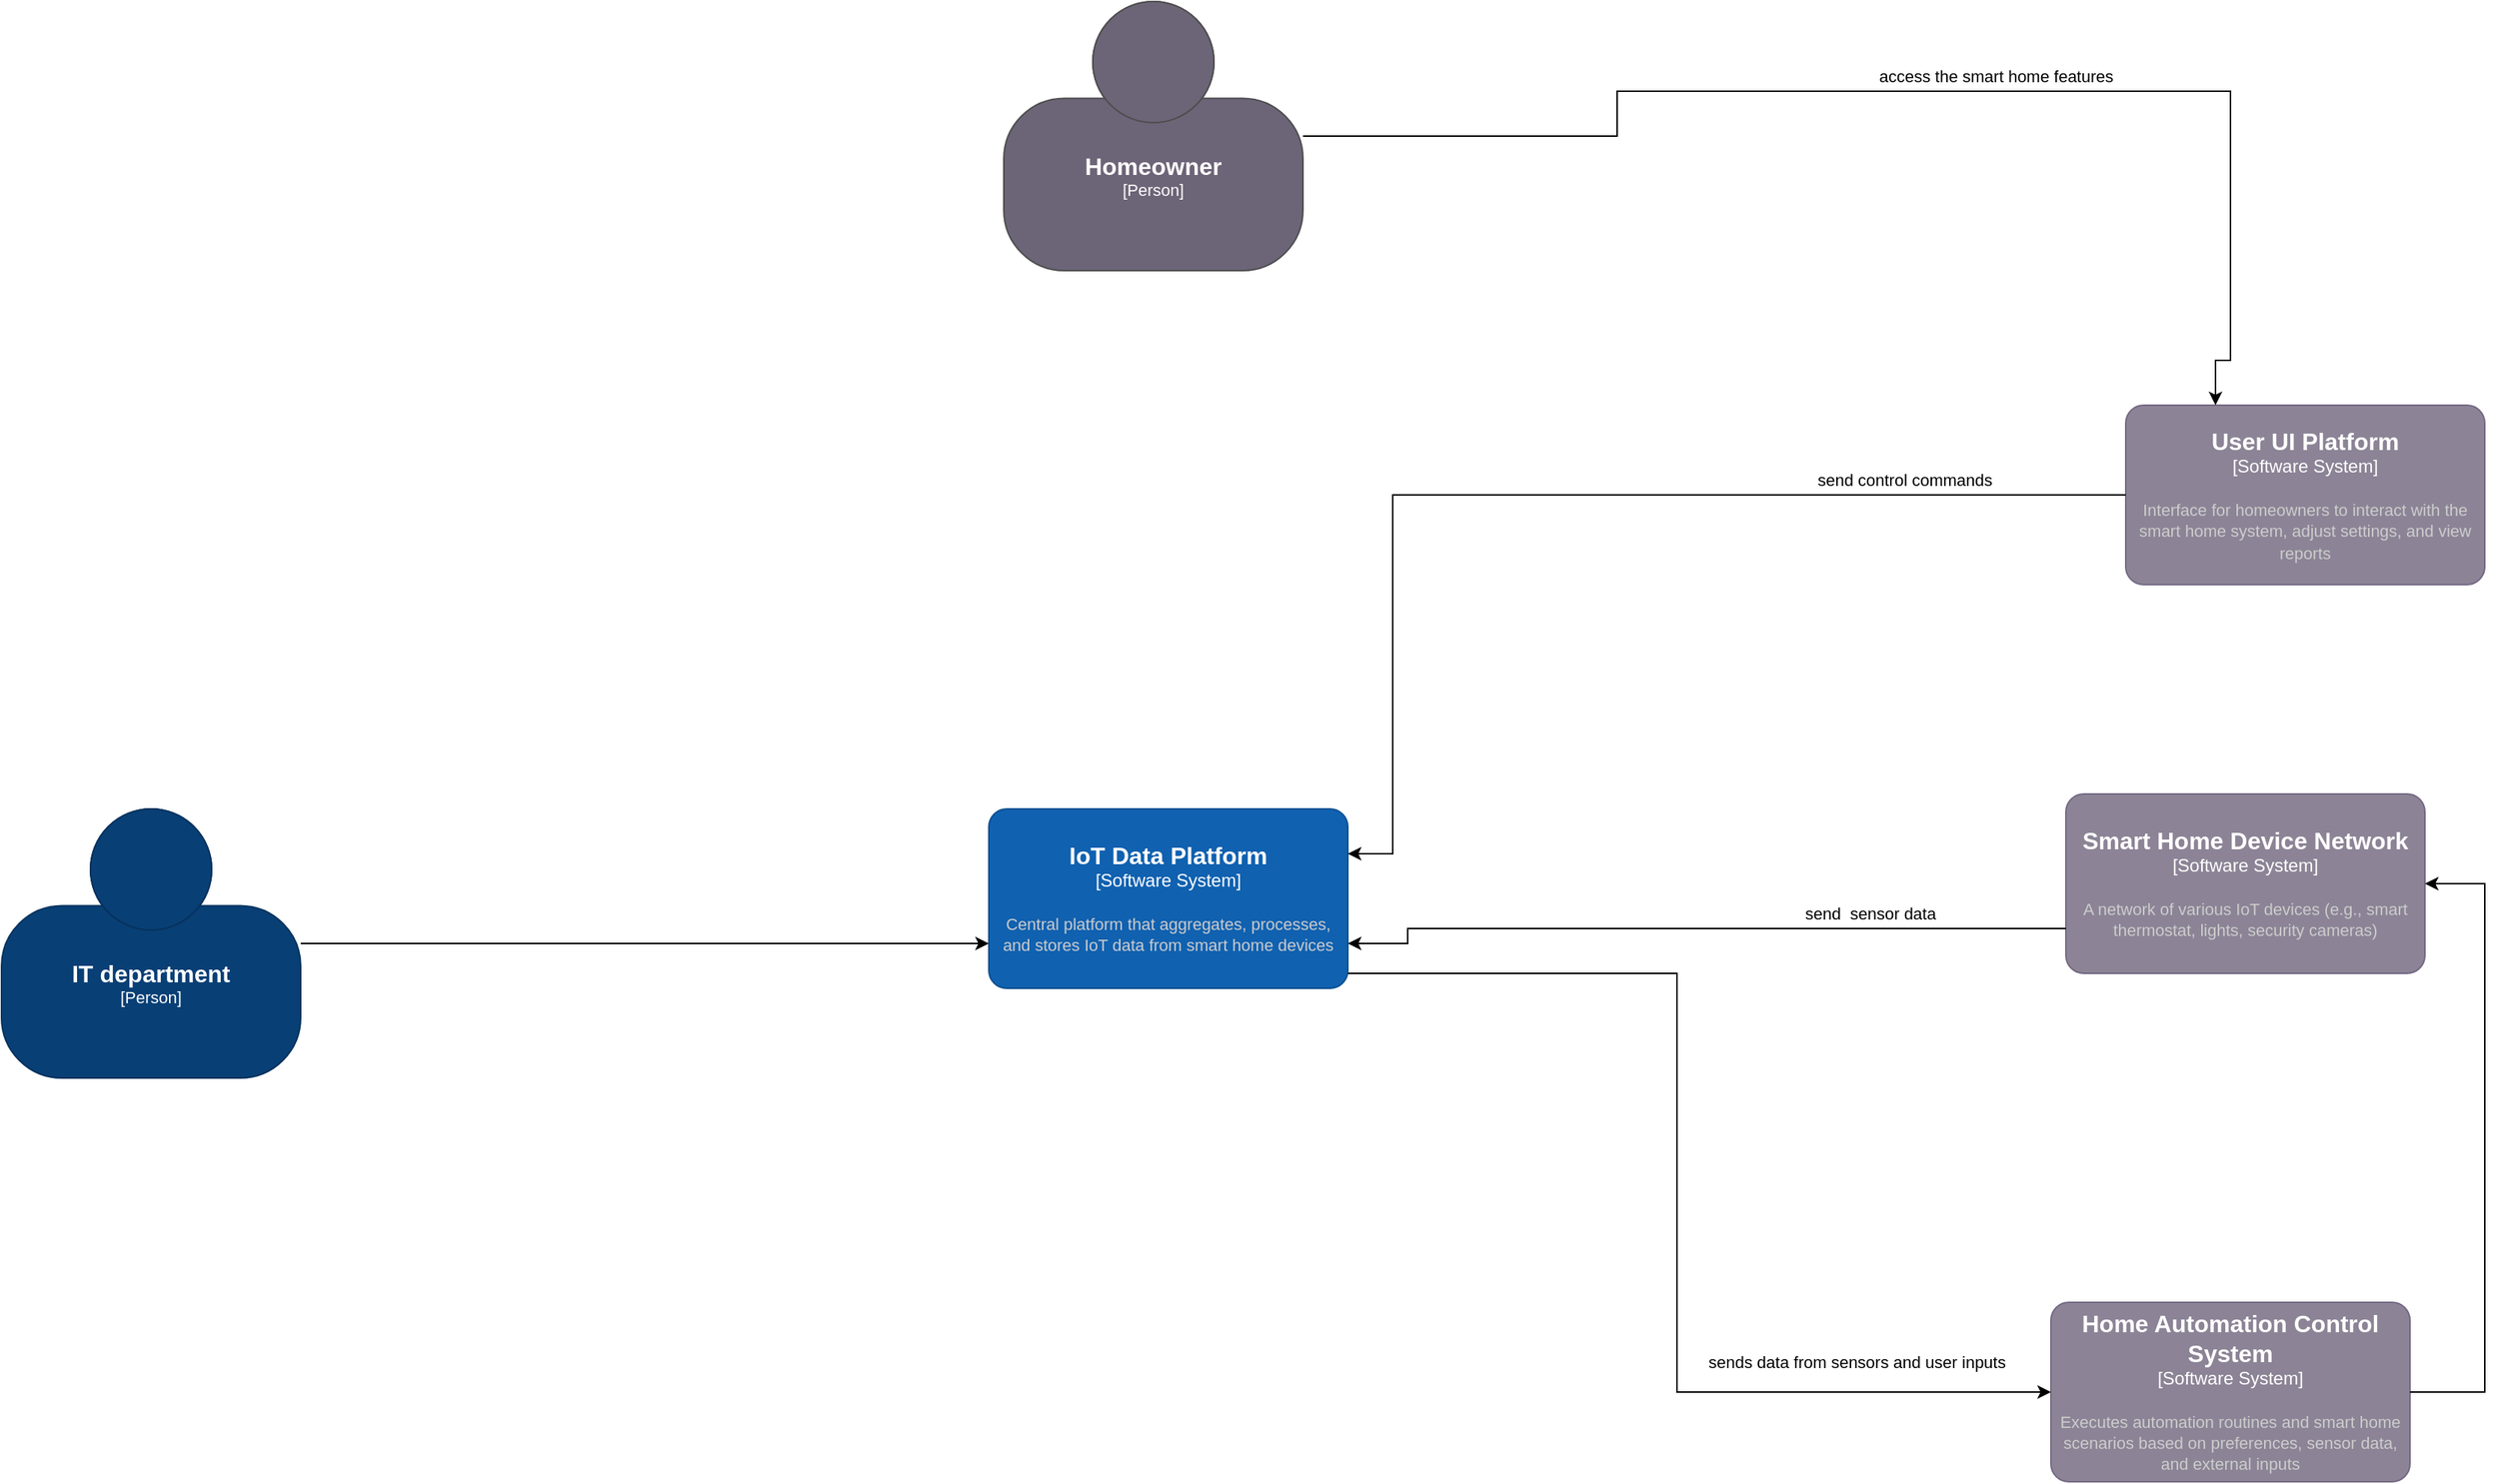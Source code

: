 <mxfile version="25.0.1" pages="2">
  <diagram name="C4 Arch - Context Diagram" id="seBb4pweCLyMb0Sz5cjL">
    <mxGraphModel dx="2577" dy="1375" grid="1" gridSize="10" guides="1" tooltips="1" connect="1" arrows="1" fold="1" page="1" pageScale="1" pageWidth="1920" pageHeight="1200" math="0" shadow="0">
      <root>
        <mxCell id="0" />
        <mxCell id="1" parent="0" />
        <object placeholders="1" c4Name="IT department" c4Type="Person" c4Description="" label="&lt;font style=&quot;font-size: 16px&quot;&gt;&lt;b&gt;%c4Name%&lt;/b&gt;&lt;/font&gt;&lt;div&gt;[%c4Type%]&lt;/div&gt;&lt;br&gt;&lt;div&gt;&lt;font style=&quot;font-size: 11px&quot;&gt;&lt;font color=&quot;#cccccc&quot;&gt;%c4Description%&lt;/font&gt;&lt;/div&gt;" id="f9IVh1m3GD8Loax_DAwa-5">
          <mxCell style="html=1;fontSize=11;dashed=0;whiteSpace=wrap;fillColor=#083F75;strokeColor=#06315C;fontColor=#ffffff;shape=mxgraph.c4.person2;align=center;metaEdit=1;points=[[0.5,0,0],[1,0.5,0],[1,0.75,0],[0.75,1,0],[0.5,1,0],[0.25,1,0],[0,0.75,0],[0,0.5,0]];resizable=0;" parent="1" vertex="1">
            <mxGeometry x="70" y="550" width="200" height="180" as="geometry" />
          </mxCell>
        </object>
        <object placeholders="1" c4Name="IoT Data Platform" c4Type="Software System" c4Description="Central platform that aggregates, processes, and stores IoT data from smart home devices" label="&lt;font style=&quot;font-size: 16px&quot;&gt;&lt;b&gt;%c4Name%&lt;/b&gt;&lt;/font&gt;&lt;div&gt;[%c4Type%]&lt;/div&gt;&lt;br&gt;&lt;div&gt;&lt;font style=&quot;font-size: 11px&quot;&gt;&lt;font color=&quot;#cccccc&quot;&gt;%c4Description%&lt;/font&gt;&lt;/div&gt;" id="f9IVh1m3GD8Loax_DAwa-7">
          <mxCell style="rounded=1;whiteSpace=wrap;html=1;labelBackgroundColor=none;fillColor=#1061B0;fontColor=#ffffff;align=center;arcSize=10;strokeColor=#0D5091;metaEdit=1;resizable=0;points=[[0.25,0,0],[0.5,0,0],[0.75,0,0],[1,0.25,0],[1,0.5,0],[1,0.75,0],[0.75,1,0],[0.5,1,0],[0.25,1,0],[0,0.75,0],[0,0.5,0],[0,0.25,0]];" parent="1" vertex="1">
            <mxGeometry x="730" y="550" width="240" height="120" as="geometry" />
          </mxCell>
        </object>
        <object placeholders="1" c4Name="Smart Home Device Network" c4Type="Software System" c4Description="A network of various IoT devices (e.g., smart thermostat, lights, security cameras)" label="&lt;font style=&quot;font-size: 16px&quot;&gt;&lt;b&gt;%c4Name%&lt;/b&gt;&lt;/font&gt;&lt;div&gt;[%c4Type%]&lt;/div&gt;&lt;br&gt;&lt;div&gt;&lt;font style=&quot;font-size: 11px&quot;&gt;&lt;font color=&quot;#cccccc&quot;&gt;%c4Description%&lt;/font&gt;&lt;/div&gt;" id="f9IVh1m3GD8Loax_DAwa-9">
          <mxCell style="rounded=1;whiteSpace=wrap;html=1;labelBackgroundColor=none;fillColor=#8C8496;fontColor=#ffffff;align=center;arcSize=10;strokeColor=#736782;metaEdit=1;resizable=0;points=[[0.25,0,0],[0.5,0,0],[0.75,0,0],[1,0.25,0],[1,0.5,0],[1,0.75,0],[0.75,1,0],[0.5,1,0],[0.25,1,0],[0,0.75,0],[0,0.5,0],[0,0.25,0]];" parent="1" vertex="1">
            <mxGeometry x="1450" y="540" width="240" height="120" as="geometry" />
          </mxCell>
        </object>
        <object placeholders="1" c4Name="User UI Platform" c4Type="Software System" c4Description="Interface for homeowners to interact with the smart home system, adjust settings, and view reports" label="&lt;font style=&quot;font-size: 16px&quot;&gt;&lt;b&gt;%c4Name%&lt;/b&gt;&lt;/font&gt;&lt;div&gt;[%c4Type%]&lt;/div&gt;&lt;br&gt;&lt;div&gt;&lt;font style=&quot;font-size: 11px&quot;&gt;&lt;font color=&quot;#cccccc&quot;&gt;%c4Description%&lt;/font&gt;&lt;/div&gt;" id="f9IVh1m3GD8Loax_DAwa-10">
          <mxCell style="rounded=1;whiteSpace=wrap;html=1;labelBackgroundColor=none;fillColor=#8C8496;fontColor=#ffffff;align=center;arcSize=10;strokeColor=#736782;metaEdit=1;resizable=0;points=[[0.25,0,0],[0.5,0,0],[0.75,0,0],[1,0.25,0],[1,0.5,0],[1,0.75,0],[0.75,1,0],[0.5,1,0],[0.25,1,0],[0,0.75,0],[0,0.5,0],[0,0.25,0]];" parent="1" vertex="1">
            <mxGeometry x="1490" y="280" width="240" height="120" as="geometry" />
          </mxCell>
        </object>
        <mxCell id="f9IVh1m3GD8Loax_DAwa-20" style="edgeStyle=orthogonalEdgeStyle;rounded=0;orthogonalLoop=1;jettySize=auto;html=1;entryX=0;entryY=0.75;entryDx=0;entryDy=0;entryPerimeter=0;" parent="1" source="f9IVh1m3GD8Loax_DAwa-5" target="f9IVh1m3GD8Loax_DAwa-7" edge="1">
          <mxGeometry relative="1" as="geometry" />
        </mxCell>
        <object placeholders="1" c4Name="Homeowner" c4Type="Person" c4Description="" label="&lt;font style=&quot;font-size: 16px&quot;&gt;&lt;b&gt;%c4Name%&lt;/b&gt;&lt;/font&gt;&lt;div&gt;[%c4Type%]&lt;/div&gt;&lt;br&gt;&lt;div&gt;&lt;font style=&quot;font-size: 11px&quot;&gt;&lt;font color=&quot;#cccccc&quot;&gt;%c4Description%&lt;/font&gt;&lt;/div&gt;" id="f9IVh1m3GD8Loax_DAwa-22">
          <mxCell style="html=1;fontSize=11;dashed=0;whiteSpace=wrap;fillColor=#6C6477;strokeColor=#4D4D4D;fontColor=#ffffff;shape=mxgraph.c4.person2;align=center;metaEdit=1;points=[[0.5,0,0],[1,0.5,0],[1,0.75,0],[0.75,1,0],[0.5,1,0],[0.25,1,0],[0,0.75,0],[0,0.5,0]];resizable=0;" parent="1" vertex="1">
            <mxGeometry x="740" y="10" width="200" height="180" as="geometry" />
          </mxCell>
        </object>
        <mxCell id="f9IVh1m3GD8Loax_DAwa-32" style="edgeStyle=orthogonalEdgeStyle;rounded=0;orthogonalLoop=1;jettySize=auto;html=1;entryX=1;entryY=0.75;entryDx=0;entryDy=0;entryPerimeter=0;" parent="1" source="f9IVh1m3GD8Loax_DAwa-9" target="f9IVh1m3GD8Loax_DAwa-7" edge="1">
          <mxGeometry relative="1" as="geometry">
            <Array as="points">
              <mxPoint x="1010" y="630" />
              <mxPoint x="1010" y="640" />
            </Array>
            <mxPoint x="1310" y="450" as="targetPoint" />
          </mxGeometry>
        </mxCell>
        <mxCell id="f9IVh1m3GD8Loax_DAwa-39" value="send&amp;nbsp;&amp;nbsp;sensor data" style="edgeLabel;html=1;align=center;verticalAlign=middle;resizable=0;points=[];" parent="f9IVh1m3GD8Loax_DAwa-32" vertex="1" connectable="0">
          <mxGeometry x="-0.466" y="3" relative="1" as="geometry">
            <mxPoint y="-13" as="offset" />
          </mxGeometry>
        </mxCell>
        <mxCell id="f9IVh1m3GD8Loax_DAwa-33" style="edgeStyle=orthogonalEdgeStyle;rounded=0;orthogonalLoop=1;jettySize=auto;html=1;entryX=1;entryY=0.25;entryDx=0;entryDy=0;entryPerimeter=0;" parent="1" source="f9IVh1m3GD8Loax_DAwa-10" target="f9IVh1m3GD8Loax_DAwa-7" edge="1">
          <mxGeometry relative="1" as="geometry">
            <Array as="points">
              <mxPoint x="1000" y="340" />
              <mxPoint x="1000" y="580" />
            </Array>
          </mxGeometry>
        </mxCell>
        <mxCell id="f9IVh1m3GD8Loax_DAwa-38" value="send control commands" style="edgeLabel;html=1;align=center;verticalAlign=middle;resizable=0;points=[];" parent="f9IVh1m3GD8Loax_DAwa-33" vertex="1" connectable="0">
          <mxGeometry x="-0.235" y="-5" relative="1" as="geometry">
            <mxPoint x="142" y="-5" as="offset" />
          </mxGeometry>
        </mxCell>
        <mxCell id="f9IVh1m3GD8Loax_DAwa-36" value="access the smart home features" style="edgeStyle=orthogonalEdgeStyle;rounded=0;orthogonalLoop=1;jettySize=auto;html=1;entryX=0.25;entryY=0;entryDx=0;entryDy=0;entryPerimeter=0;" parent="1" source="f9IVh1m3GD8Loax_DAwa-22" target="f9IVh1m3GD8Loax_DAwa-10" edge="1">
          <mxGeometry x="0.132" y="10" relative="1" as="geometry">
            <Array as="points">
              <mxPoint x="1150" y="100" />
              <mxPoint x="1150" y="70" />
              <mxPoint x="1560" y="70" />
              <mxPoint x="1560" y="250" />
              <mxPoint x="1550" y="250" />
            </Array>
            <mxPoint as="offset" />
          </mxGeometry>
        </mxCell>
        <object placeholders="1" c4Name="Home Automation Control System" c4Type="Software System" c4Description="Executes automation routines and smart home scenarios based on preferences, sensor data, and external inputs " label="&lt;font style=&quot;font-size: 16px&quot;&gt;&lt;b&gt;%c4Name%&lt;/b&gt;&lt;/font&gt;&lt;div&gt;[%c4Type%]&lt;/div&gt;&lt;br&gt;&lt;div&gt;&lt;font style=&quot;font-size: 11px&quot;&gt;&lt;font color=&quot;#cccccc&quot;&gt;%c4Description%&lt;/font&gt;&lt;/div&gt;" id="eqKJNXWHTMtss-zkojef-2">
          <mxCell style="rounded=1;whiteSpace=wrap;html=1;labelBackgroundColor=none;fillColor=#8C8496;fontColor=#ffffff;align=center;arcSize=10;strokeColor=#736782;metaEdit=1;resizable=0;points=[[0.25,0,0],[0.5,0,0],[0.75,0,0],[1,0.25,0],[1,0.5,0],[1,0.75,0],[0.75,1,0],[0.5,1,0],[0.25,1,0],[0,0.75,0],[0,0.5,0],[0,0.25,0]];" vertex="1" parent="1">
            <mxGeometry x="1440" y="880" width="240" height="120" as="geometry" />
          </mxCell>
        </object>
        <mxCell id="eqKJNXWHTMtss-zkojef-3" style="edgeStyle=orthogonalEdgeStyle;rounded=0;orthogonalLoop=1;jettySize=auto;html=1;entryX=0;entryY=0.5;entryDx=0;entryDy=0;entryPerimeter=0;" edge="1" parent="1" target="eqKJNXWHTMtss-zkojef-2">
          <mxGeometry relative="1" as="geometry">
            <mxPoint x="1440" y="1100" as="targetPoint" />
            <Array as="points">
              <mxPoint x="1190" y="660" />
              <mxPoint x="1190" y="940" />
            </Array>
            <mxPoint x="970" y="660" as="sourcePoint" />
          </mxGeometry>
        </mxCell>
        <mxCell id="eqKJNXWHTMtss-zkojef-4" style="edgeStyle=orthogonalEdgeStyle;rounded=0;orthogonalLoop=1;jettySize=auto;html=1;entryX=1;entryY=0.5;entryDx=0;entryDy=0;entryPerimeter=0;" edge="1" parent="1" target="f9IVh1m3GD8Loax_DAwa-9">
          <mxGeometry relative="1" as="geometry">
            <mxPoint x="1680" y="140" as="targetPoint" />
            <Array as="points">
              <mxPoint x="1730" y="940" />
              <mxPoint x="1730" y="600" />
            </Array>
            <mxPoint x="1680" y="940" as="sourcePoint" />
          </mxGeometry>
        </mxCell>
        <mxCell id="eqKJNXWHTMtss-zkojef-5" value="sends data from sensors and user inputs" style="edgeLabel;html=1;align=center;verticalAlign=middle;resizable=0;points=[];" vertex="1" connectable="0" parent="eqKJNXWHTMtss-zkojef-4">
          <mxGeometry x="0.233" y="-1" relative="1" as="geometry">
            <mxPoint x="-421" y="195" as="offset" />
          </mxGeometry>
        </mxCell>
      </root>
    </mxGraphModel>
  </diagram>
  <diagram id="1cHSy1Xf-mVNuHe1Ips1" name="C4 Arch - Container Diagram">
    <mxGraphModel dx="1819" dy="971" grid="1" gridSize="10" guides="1" tooltips="1" connect="1" arrows="1" fold="1" page="1" pageScale="1" pageWidth="1920" pageHeight="1200" math="0" shadow="0">
      <root>
        <mxCell id="0" />
        <mxCell id="1" parent="0" />
        <mxCell id="jgS2bzu8x5C9hXmio3Zh-16" style="edgeStyle=orthogonalEdgeStyle;rounded=0;orthogonalLoop=1;jettySize=auto;html=1;" edge="1" parent="1" source="jgS2bzu8x5C9hXmio3Zh-1" target="jgS2bzu8x5C9hXmio3Zh-2">
          <mxGeometry relative="1" as="geometry" />
        </mxCell>
        <object placeholders="1" c4Name="Homeowner" c4Type="Person" c4Description="" label="&lt;font style=&quot;font-size: 16px&quot;&gt;&lt;b&gt;%c4Name%&lt;/b&gt;&lt;/font&gt;&lt;div&gt;[%c4Type%]&lt;/div&gt;&lt;br&gt;&lt;div&gt;&lt;font style=&quot;font-size: 11px&quot;&gt;&lt;font color=&quot;#cccccc&quot;&gt;%c4Description%&lt;/font&gt;&lt;/div&gt;" id="jgS2bzu8x5C9hXmio3Zh-1">
          <mxCell style="html=1;fontSize=11;dashed=0;whiteSpace=wrap;fillColor=#6C6477;strokeColor=#4D4D4D;fontColor=#ffffff;shape=mxgraph.c4.person2;align=center;metaEdit=1;points=[[0.5,0,0],[1,0.5,0],[1,0.75,0],[0.75,1,0],[0.5,1,0],[0.25,1,0],[0,0.75,0],[0,0.5,0]];resizable=0;" vertex="1" parent="1">
            <mxGeometry x="380" y="30" width="200" height="180" as="geometry" />
          </mxCell>
        </object>
        <mxCell id="jgS2bzu8x5C9hXmio3Zh-9" style="edgeStyle=orthogonalEdgeStyle;rounded=0;orthogonalLoop=1;jettySize=auto;html=1;" edge="1" parent="1" source="jgS2bzu8x5C9hXmio3Zh-2" target="jgS2bzu8x5C9hXmio3Zh-8">
          <mxGeometry relative="1" as="geometry" />
        </mxCell>
        <mxCell id="jgS2bzu8x5C9hXmio3Zh-10" value="users send login requests and&amp;nbsp;&lt;div&gt;control temperature settings&lt;/div&gt;" style="edgeLabel;html=1;align=center;verticalAlign=middle;resizable=0;points=[];" vertex="1" connectable="0" parent="jgS2bzu8x5C9hXmio3Zh-9">
          <mxGeometry x="-0.372" y="-2" relative="1" as="geometry">
            <mxPoint x="10" y="18" as="offset" />
          </mxGeometry>
        </mxCell>
        <object placeholders="1" c4Name="User Web Application" c4Type="Container" c4Technology="JavaScript, React" c4Description="A front-end interface where users log in to control their smart home device. It sends requests to the backend to update temperature settings and display live data." label="&lt;font style=&quot;font-size: 16px&quot;&gt;&lt;b&gt;%c4Name%&lt;/b&gt;&lt;/font&gt;&lt;div&gt;[%c4Type%:&amp;nbsp;%c4Technology%]&lt;/div&gt;&lt;br&gt;&lt;div&gt;&lt;font style=&quot;font-size: 11px&quot;&gt;&lt;font color=&quot;#E6E6E6&quot;&gt;%c4Description%&lt;/font&gt;&lt;/div&gt;" id="jgS2bzu8x5C9hXmio3Zh-2">
          <mxCell style="shape=mxgraph.c4.webBrowserContainer2;whiteSpace=wrap;html=1;boundedLbl=1;rounded=0;labelBackgroundColor=none;strokeColor=#118ACD;fillColor=#23A2D9;strokeColor=#118ACD;strokeColor2=#0E7DAD;fontSize=12;fontColor=#ffffff;align=center;metaEdit=1;points=[[0.5,0,0],[1,0.25,0],[1,0.5,0],[1,0.75,0],[0.5,1,0],[0,0.75,0],[0,0.5,0],[0,0.25,0]];resizable=0;" vertex="1" parent="1">
            <mxGeometry x="350" y="330" width="240" height="160" as="geometry" />
          </mxCell>
        </object>
        <object placeholders="1" c4Name="DB" c4Type="Container" c4Technology="PostgreSQL" c4Description="Stores user login credentials, device settings, historical temperature data, and logs of system interactions." label="&lt;font style=&quot;font-size: 16px&quot;&gt;&lt;b&gt;%c4Name%&lt;/b&gt;&lt;/font&gt;&lt;div&gt;[%c4Type%:&amp;nbsp;%c4Technology%]&lt;/div&gt;&lt;br&gt;&lt;div&gt;&lt;font style=&quot;font-size: 11px&quot;&gt;&lt;font color=&quot;#E6E6E6&quot;&gt;%c4Description%&lt;/font&gt;&lt;/div&gt;" id="jgS2bzu8x5C9hXmio3Zh-3">
          <mxCell style="shape=cylinder3;size=15;whiteSpace=wrap;html=1;boundedLbl=1;rounded=0;labelBackgroundColor=none;fillColor=#23A2D9;fontSize=12;fontColor=#ffffff;align=center;strokeColor=#0E7DAD;metaEdit=1;points=[[0.5,0,0],[1,0.25,0],[1,0.5,0],[1,0.75,0],[0.5,1,0],[0,0.75,0],[0,0.5,0],[0,0.25,0]];resizable=0;" vertex="1" parent="1">
            <mxGeometry x="860" y="500" width="240" height="120" as="geometry" />
          </mxCell>
        </object>
        <mxCell id="jgS2bzu8x5C9hXmio3Zh-12" style="edgeStyle=orthogonalEdgeStyle;rounded=0;orthogonalLoop=1;jettySize=auto;html=1;" edge="1" parent="1" source="jgS2bzu8x5C9hXmio3Zh-6" target="jgS2bzu8x5C9hXmio3Zh-7">
          <mxGeometry relative="1" as="geometry" />
        </mxCell>
        <mxCell id="jgS2bzu8x5C9hXmio3Zh-13" value="send room tempreture changes" style="edgeLabel;html=1;align=center;verticalAlign=middle;resizable=0;points=[];" vertex="1" connectable="0" parent="jgS2bzu8x5C9hXmio3Zh-12">
          <mxGeometry x="0.396" relative="1" as="geometry">
            <mxPoint x="5" y="-15" as="offset" />
          </mxGeometry>
        </mxCell>
        <object placeholders="1" c4Name="IoT Device (VM)" c4Type="Container" c4Technology="Python " c4Description="A Python-based virtual IoT device that:&#xa;- Reads the room temperature in real-time&#xa;- Retrieves user-set temperature &#xa;- Activates the heater if the temperature is too low" label="&lt;font style=&quot;font-size: 14px&quot;&gt;&lt;b&gt;%c4Name%&lt;/b&gt;&lt;/font&gt;&lt;div&gt;[%c4Type%: %c4Technology%]&lt;/div&gt;&lt;br&gt;&lt;div&gt;&lt;font style=&quot;font-size: 11px&quot;&gt;&lt;font color=&quot;#E6E6E6&quot;&gt;%c4Description%&lt;/font&gt;&lt;/div&gt;" id="jgS2bzu8x5C9hXmio3Zh-6">
          <mxCell style="rounded=1;whiteSpace=wrap;html=1;fontSize=11;labelBackgroundColor=none;fillColor=#23A2D9;fontColor=#ffffff;align=center;arcSize=10;strokeColor=#0E7DAD;metaEdit=1;resizable=0;points=[[0.25,0,0],[0.5,0,0],[0.75,0,0],[1,0.25,0],[1,0.5,0],[1,0.75,0],[0.75,1,0],[0.5,1,0],[0.25,1,0],[0,0.75,0],[0,0.5,0],[0,0.25,0]];" vertex="1" parent="1">
            <mxGeometry x="1380" y="340" width="240" height="120" as="geometry" />
          </mxCell>
        </object>
        <object placeholders="1" c4Name="MQTT Broker" c4Type="Container" c4Technology="EMQX" c4Description="Handles real-time messaging between the IoT devices and the backend. It enables temperature updates and ensures seamless communication between components." label="&lt;font style=&quot;font-size: 16px&quot;&gt;&lt;b&gt;%c4Name%&lt;/b&gt;&lt;/font&gt;&lt;div&gt;[%c4Type%: %c4Technology%]&lt;/div&gt;&lt;br&gt;&lt;div&gt;&lt;font style=&quot;font-size: 11px&quot;&gt;&lt;font color=&quot;#E6E6E6&quot;&gt;%c4Description%&lt;/font&gt;&lt;/div&gt;" id="jgS2bzu8x5C9hXmio3Zh-7">
          <mxCell style="rounded=1;whiteSpace=wrap;html=1;fontSize=11;labelBackgroundColor=none;fillColor=#23A2D9;fontColor=#ffffff;align=center;arcSize=10;strokeColor=#0E7DAD;metaEdit=1;resizable=0;points=[[0.25,0,0],[0.5,0,0],[0.75,0,0],[1,0.25,0],[1,0.5,0],[1,0.75,0],[0.75,1,0],[0.5,1,0],[0.25,1,0],[0,0.75,0],[0,0.5,0],[0,0.25,0]];" vertex="1" parent="1">
            <mxGeometry x="1250" y="640" width="240" height="120" as="geometry" />
          </mxCell>
        </object>
        <object placeholders="1" c4Name="Backend (API)" c4Type="Container" c4Technology="NodeJS" c4Description="The backend that processes requests from the web app and IoT devices. It stores user preferences and sends temperature settings to the IoT device." label="&lt;font style=&quot;font-size: 16px&quot;&gt;&lt;b&gt;%c4Name%&lt;/b&gt;&lt;/font&gt;&lt;div&gt;[%c4Type%: %c4Technology%]&lt;/div&gt;&lt;br&gt;&lt;div&gt;&lt;font style=&quot;font-size: 11px&quot;&gt;&lt;font color=&quot;#E6E6E6&quot;&gt;%c4Description%&lt;/font&gt;&lt;/div&gt;" id="jgS2bzu8x5C9hXmio3Zh-8">
          <mxCell style="rounded=1;whiteSpace=wrap;html=1;fontSize=11;labelBackgroundColor=none;fillColor=#23A2D9;fontColor=#ffffff;align=center;arcSize=10;strokeColor=#0E7DAD;metaEdit=1;resizable=0;points=[[0.25,0,0],[0.5,0,0],[0.75,0,0],[1,0.25,0],[1,0.5,0],[1,0.75,0],[0.75,1,0],[0.5,1,0],[0.25,1,0],[0,0.75,0],[0,0.5,0],[0,0.25,0]];" vertex="1" parent="1">
            <mxGeometry x="860" y="300" width="240" height="120" as="geometry" />
          </mxCell>
        </object>
        <mxCell id="jgS2bzu8x5C9hXmio3Zh-11" value="store and retrieve user preferences and device history" style="edgeStyle=orthogonalEdgeStyle;rounded=0;orthogonalLoop=1;jettySize=auto;html=1;entryX=0.5;entryY=0;entryDx=0;entryDy=0;entryPerimeter=0;" edge="1" parent="1" source="jgS2bzu8x5C9hXmio3Zh-8" target="jgS2bzu8x5C9hXmio3Zh-3">
          <mxGeometry relative="1" as="geometry" />
        </mxCell>
        <mxCell id="jgS2bzu8x5C9hXmio3Zh-14" style="edgeStyle=orthogonalEdgeStyle;rounded=0;orthogonalLoop=1;jettySize=auto;html=1;entryX=0.463;entryY=1.001;entryDx=0;entryDy=0;entryPerimeter=0;" edge="1" parent="1" source="jgS2bzu8x5C9hXmio3Zh-7" target="jgS2bzu8x5C9hXmio3Zh-2">
          <mxGeometry relative="1" as="geometry" />
        </mxCell>
        <mxCell id="jgS2bzu8x5C9hXmio3Zh-15" value="send room temperature changes" style="edgeLabel;html=1;align=center;verticalAlign=middle;resizable=0;points=[];" vertex="1" connectable="0" parent="jgS2bzu8x5C9hXmio3Zh-14">
          <mxGeometry x="-0.132" y="-2" relative="1" as="geometry">
            <mxPoint x="4" y="-8" as="offset" />
          </mxGeometry>
        </mxCell>
      </root>
    </mxGraphModel>
  </diagram>
</mxfile>
